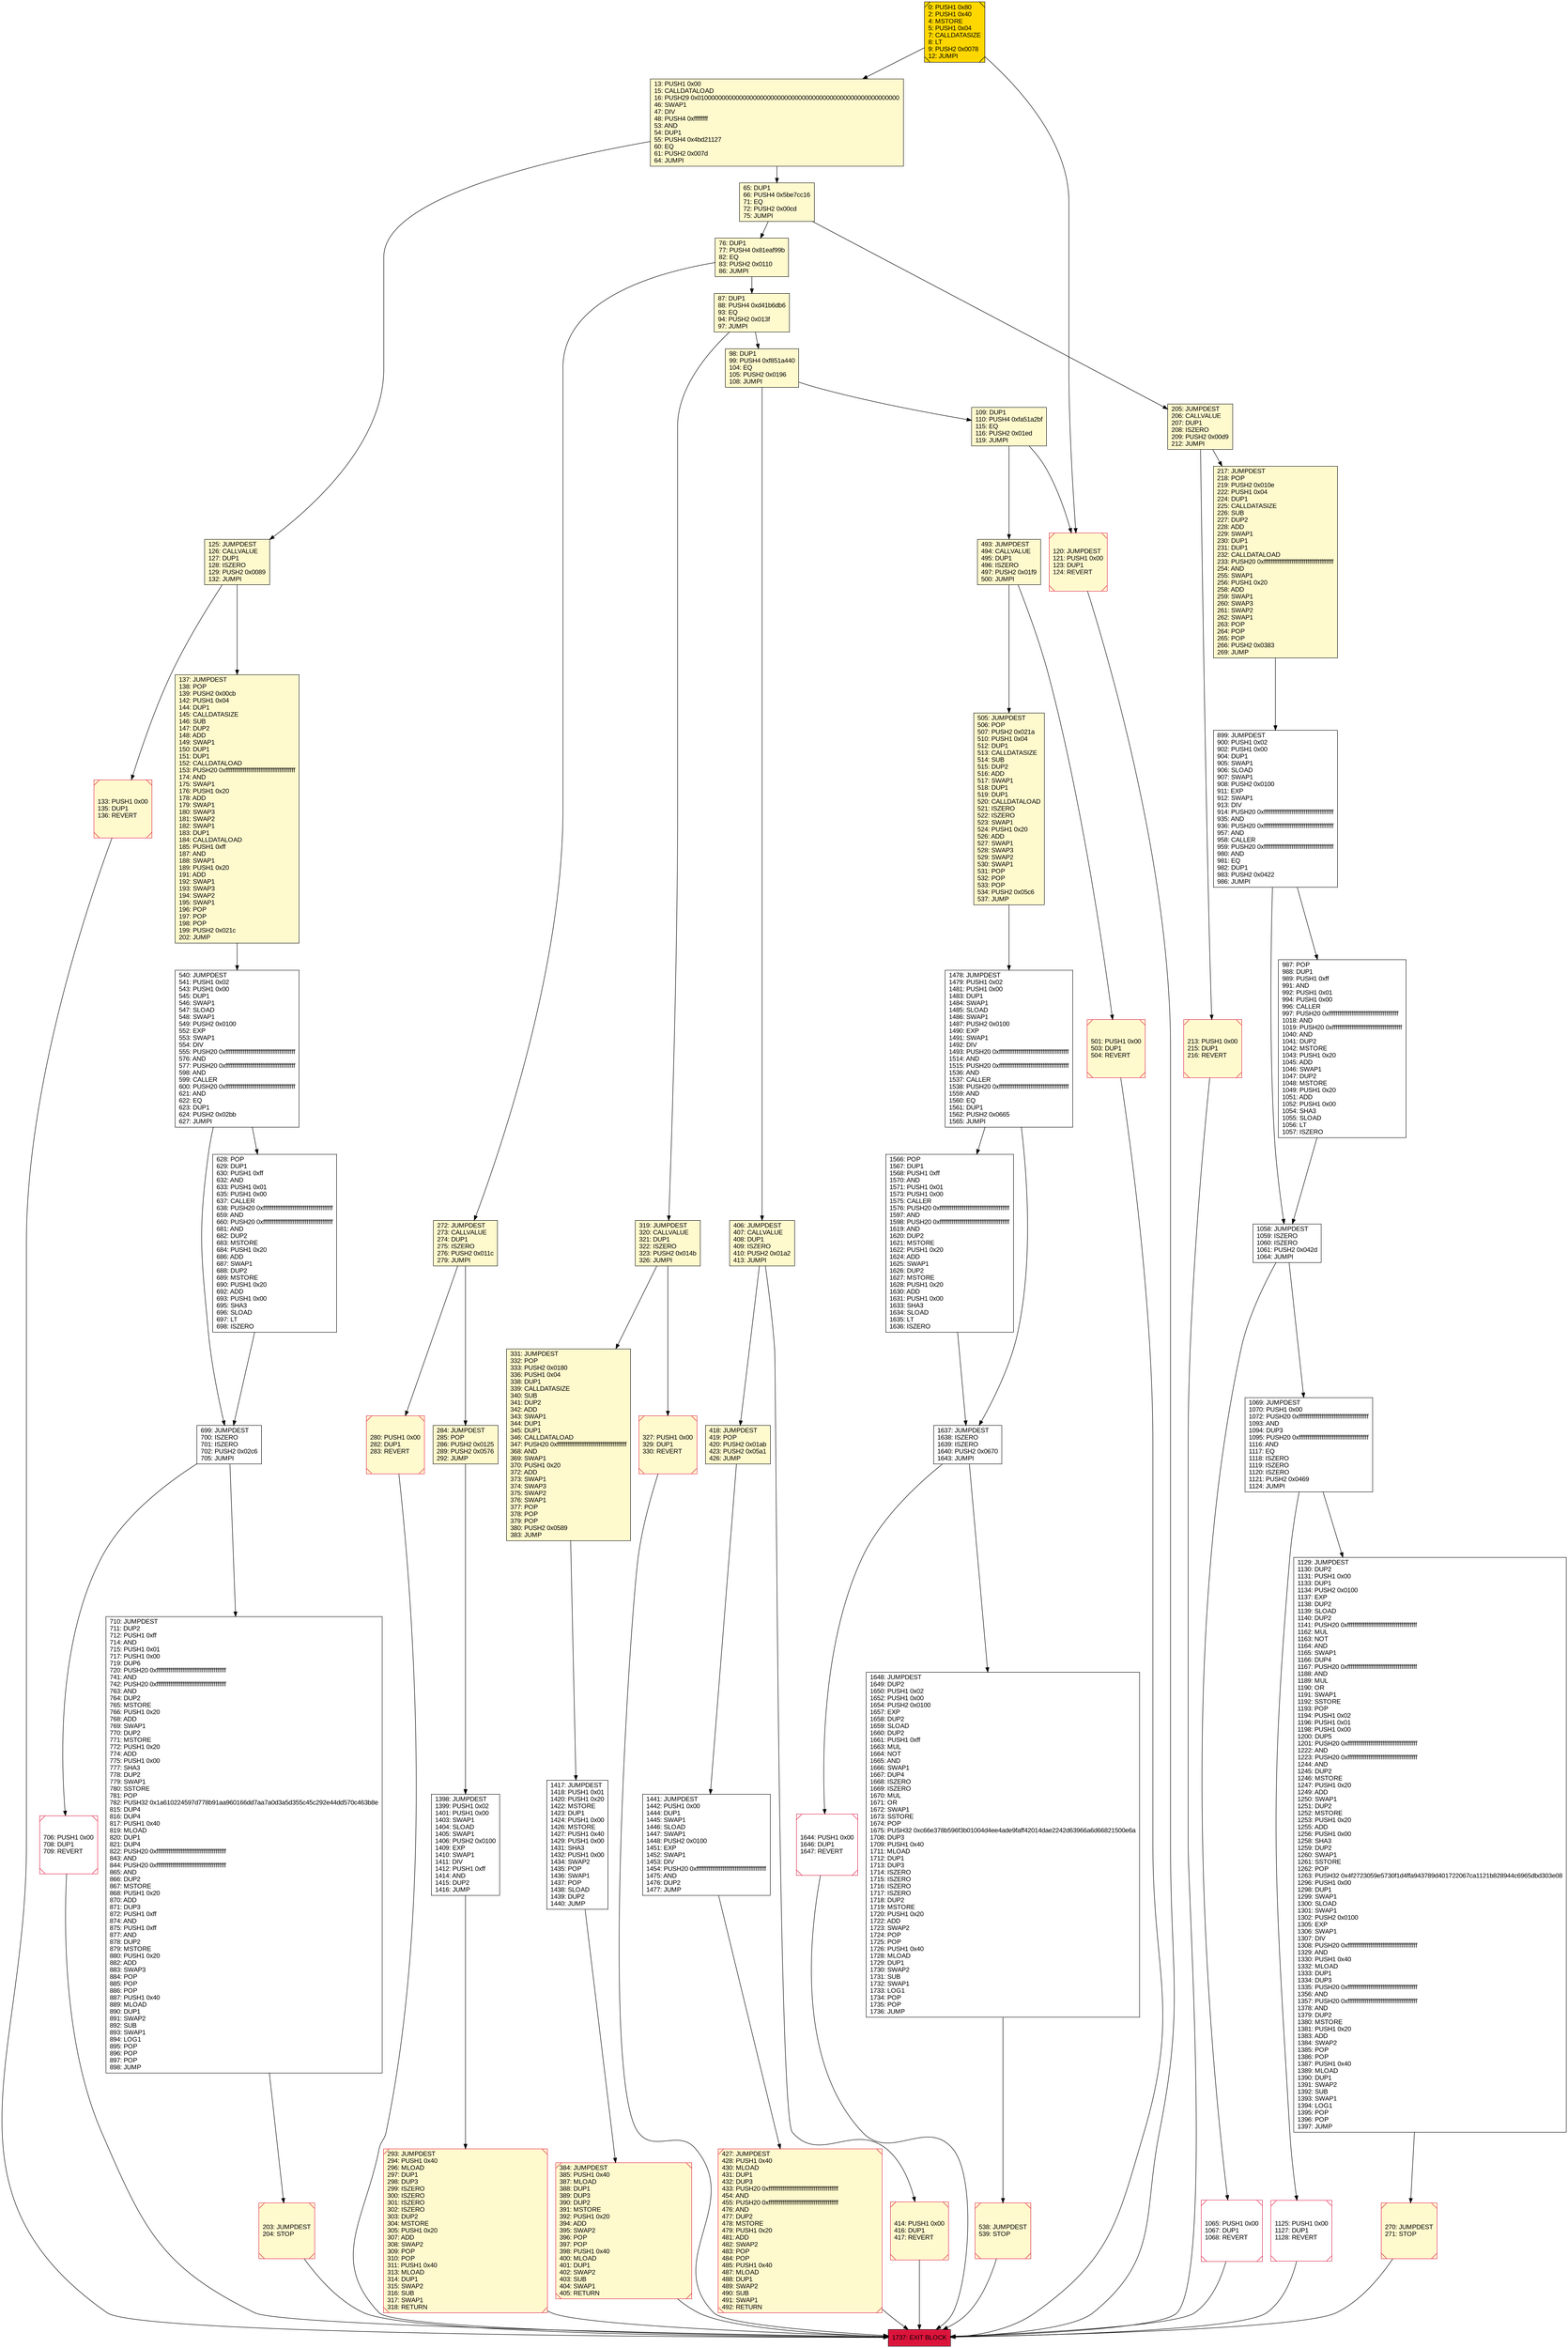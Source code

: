 digraph G {
bgcolor=transparent rankdir=UD;
node [shape=box style=filled color=black fillcolor=white fontname=arial fontcolor=black];
406 [label="406: JUMPDEST\l407: CALLVALUE\l408: DUP1\l409: ISZERO\l410: PUSH2 0x01a2\l413: JUMPI\l" fillcolor=lemonchiffon ];
1637 [label="1637: JUMPDEST\l1638: ISZERO\l1639: ISZERO\l1640: PUSH2 0x0670\l1643: JUMPI\l" ];
109 [label="109: DUP1\l110: PUSH4 0xfa51a2bf\l115: EQ\l116: PUSH2 0x01ed\l119: JUMPI\l" fillcolor=lemonchiffon ];
1065 [label="1065: PUSH1 0x00\l1067: DUP1\l1068: REVERT\l" shape=Msquare color=crimson ];
98 [label="98: DUP1\l99: PUSH4 0xf851a440\l104: EQ\l105: PUSH2 0x0196\l108: JUMPI\l" fillcolor=lemonchiffon ];
538 [label="538: JUMPDEST\l539: STOP\l" fillcolor=lemonchiffon shape=Msquare color=crimson ];
699 [label="699: JUMPDEST\l700: ISZERO\l701: ISZERO\l702: PUSH2 0x02c6\l705: JUMPI\l" ];
1129 [label="1129: JUMPDEST\l1130: DUP2\l1131: PUSH1 0x00\l1133: DUP1\l1134: PUSH2 0x0100\l1137: EXP\l1138: DUP2\l1139: SLOAD\l1140: DUP2\l1141: PUSH20 0xffffffffffffffffffffffffffffffffffffffff\l1162: MUL\l1163: NOT\l1164: AND\l1165: SWAP1\l1166: DUP4\l1167: PUSH20 0xffffffffffffffffffffffffffffffffffffffff\l1188: AND\l1189: MUL\l1190: OR\l1191: SWAP1\l1192: SSTORE\l1193: POP\l1194: PUSH1 0x02\l1196: PUSH1 0x01\l1198: PUSH1 0x00\l1200: DUP5\l1201: PUSH20 0xffffffffffffffffffffffffffffffffffffffff\l1222: AND\l1223: PUSH20 0xffffffffffffffffffffffffffffffffffffffff\l1244: AND\l1245: DUP2\l1246: MSTORE\l1247: PUSH1 0x20\l1249: ADD\l1250: SWAP1\l1251: DUP2\l1252: MSTORE\l1253: PUSH1 0x20\l1255: ADD\l1256: PUSH1 0x00\l1258: SHA3\l1259: DUP2\l1260: SWAP1\l1261: SSTORE\l1262: POP\l1263: PUSH32 0x4f2723059e5730f1d4ffa943789d401722067ca1121b828944c6965dbd303e08\l1296: PUSH1 0x00\l1298: DUP1\l1299: SWAP1\l1300: SLOAD\l1301: SWAP1\l1302: PUSH2 0x0100\l1305: EXP\l1306: SWAP1\l1307: DIV\l1308: PUSH20 0xffffffffffffffffffffffffffffffffffffffff\l1329: AND\l1330: PUSH1 0x40\l1332: MLOAD\l1333: DUP1\l1334: DUP3\l1335: PUSH20 0xffffffffffffffffffffffffffffffffffffffff\l1356: AND\l1357: PUSH20 0xffffffffffffffffffffffffffffffffffffffff\l1378: AND\l1379: DUP2\l1380: MSTORE\l1381: PUSH1 0x20\l1383: ADD\l1384: SWAP2\l1385: POP\l1386: POP\l1387: PUSH1 0x40\l1389: MLOAD\l1390: DUP1\l1391: SWAP2\l1392: SUB\l1393: SWAP1\l1394: LOG1\l1395: POP\l1396: POP\l1397: JUMP\l" ];
1441 [label="1441: JUMPDEST\l1442: PUSH1 0x00\l1444: DUP1\l1445: SWAP1\l1446: SLOAD\l1447: SWAP1\l1448: PUSH2 0x0100\l1451: EXP\l1452: SWAP1\l1453: DIV\l1454: PUSH20 0xffffffffffffffffffffffffffffffffffffffff\l1475: AND\l1476: DUP2\l1477: JUMP\l" ];
293 [label="293: JUMPDEST\l294: PUSH1 0x40\l296: MLOAD\l297: DUP1\l298: DUP3\l299: ISZERO\l300: ISZERO\l301: ISZERO\l302: ISZERO\l303: DUP2\l304: MSTORE\l305: PUSH1 0x20\l307: ADD\l308: SWAP2\l309: POP\l310: POP\l311: PUSH1 0x40\l313: MLOAD\l314: DUP1\l315: SWAP2\l316: SUB\l317: SWAP1\l318: RETURN\l" fillcolor=lemonchiffon shape=Msquare color=crimson ];
540 [label="540: JUMPDEST\l541: PUSH1 0x02\l543: PUSH1 0x00\l545: DUP1\l546: SWAP1\l547: SLOAD\l548: SWAP1\l549: PUSH2 0x0100\l552: EXP\l553: SWAP1\l554: DIV\l555: PUSH20 0xffffffffffffffffffffffffffffffffffffffff\l576: AND\l577: PUSH20 0xffffffffffffffffffffffffffffffffffffffff\l598: AND\l599: CALLER\l600: PUSH20 0xffffffffffffffffffffffffffffffffffffffff\l621: AND\l622: EQ\l623: DUP1\l624: PUSH2 0x02bb\l627: JUMPI\l" ];
270 [label="270: JUMPDEST\l271: STOP\l" fillcolor=lemonchiffon shape=Msquare color=crimson ];
899 [label="899: JUMPDEST\l900: PUSH1 0x02\l902: PUSH1 0x00\l904: DUP1\l905: SWAP1\l906: SLOAD\l907: SWAP1\l908: PUSH2 0x0100\l911: EXP\l912: SWAP1\l913: DIV\l914: PUSH20 0xffffffffffffffffffffffffffffffffffffffff\l935: AND\l936: PUSH20 0xffffffffffffffffffffffffffffffffffffffff\l957: AND\l958: CALLER\l959: PUSH20 0xffffffffffffffffffffffffffffffffffffffff\l980: AND\l981: EQ\l982: DUP1\l983: PUSH2 0x0422\l986: JUMPI\l" ];
1058 [label="1058: JUMPDEST\l1059: ISZERO\l1060: ISZERO\l1061: PUSH2 0x042d\l1064: JUMPI\l" ];
1069 [label="1069: JUMPDEST\l1070: PUSH1 0x00\l1072: PUSH20 0xffffffffffffffffffffffffffffffffffffffff\l1093: AND\l1094: DUP3\l1095: PUSH20 0xffffffffffffffffffffffffffffffffffffffff\l1116: AND\l1117: EQ\l1118: ISZERO\l1119: ISZERO\l1120: ISZERO\l1121: PUSH2 0x0469\l1124: JUMPI\l" ];
133 [label="133: PUSH1 0x00\l135: DUP1\l136: REVERT\l" fillcolor=lemonchiffon shape=Msquare color=crimson ];
137 [label="137: JUMPDEST\l138: POP\l139: PUSH2 0x00cb\l142: PUSH1 0x04\l144: DUP1\l145: CALLDATASIZE\l146: SUB\l147: DUP2\l148: ADD\l149: SWAP1\l150: DUP1\l151: DUP1\l152: CALLDATALOAD\l153: PUSH20 0xffffffffffffffffffffffffffffffffffffffff\l174: AND\l175: SWAP1\l176: PUSH1 0x20\l178: ADD\l179: SWAP1\l180: SWAP3\l181: SWAP2\l182: SWAP1\l183: DUP1\l184: CALLDATALOAD\l185: PUSH1 0xff\l187: AND\l188: SWAP1\l189: PUSH1 0x20\l191: ADD\l192: SWAP1\l193: SWAP3\l194: SWAP2\l195: SWAP1\l196: POP\l197: POP\l198: POP\l199: PUSH2 0x021c\l202: JUMP\l" fillcolor=lemonchiffon ];
217 [label="217: JUMPDEST\l218: POP\l219: PUSH2 0x010e\l222: PUSH1 0x04\l224: DUP1\l225: CALLDATASIZE\l226: SUB\l227: DUP2\l228: ADD\l229: SWAP1\l230: DUP1\l231: DUP1\l232: CALLDATALOAD\l233: PUSH20 0xffffffffffffffffffffffffffffffffffffffff\l254: AND\l255: SWAP1\l256: PUSH1 0x20\l258: ADD\l259: SWAP1\l260: SWAP3\l261: SWAP2\l262: SWAP1\l263: POP\l264: POP\l265: POP\l266: PUSH2 0x0383\l269: JUMP\l" fillcolor=lemonchiffon ];
205 [label="205: JUMPDEST\l206: CALLVALUE\l207: DUP1\l208: ISZERO\l209: PUSH2 0x00d9\l212: JUMPI\l" fillcolor=lemonchiffon ];
1648 [label="1648: JUMPDEST\l1649: DUP2\l1650: PUSH1 0x02\l1652: PUSH1 0x00\l1654: PUSH2 0x0100\l1657: EXP\l1658: DUP2\l1659: SLOAD\l1660: DUP2\l1661: PUSH1 0xff\l1663: MUL\l1664: NOT\l1665: AND\l1666: SWAP1\l1667: DUP4\l1668: ISZERO\l1669: ISZERO\l1670: MUL\l1671: OR\l1672: SWAP1\l1673: SSTORE\l1674: POP\l1675: PUSH32 0xc66e378b596f3b01004d4ee4ade9faff42014dae2242d63966a6d66821500e6a\l1708: DUP3\l1709: PUSH1 0x40\l1711: MLOAD\l1712: DUP1\l1713: DUP3\l1714: ISZERO\l1715: ISZERO\l1716: ISZERO\l1717: ISZERO\l1718: DUP2\l1719: MSTORE\l1720: PUSH1 0x20\l1722: ADD\l1723: SWAP2\l1724: POP\l1725: POP\l1726: PUSH1 0x40\l1728: MLOAD\l1729: DUP1\l1730: SWAP2\l1731: SUB\l1732: SWAP1\l1733: LOG1\l1734: POP\l1735: POP\l1736: JUMP\l" ];
384 [label="384: JUMPDEST\l385: PUSH1 0x40\l387: MLOAD\l388: DUP1\l389: DUP3\l390: DUP2\l391: MSTORE\l392: PUSH1 0x20\l394: ADD\l395: SWAP2\l396: POP\l397: POP\l398: PUSH1 0x40\l400: MLOAD\l401: DUP1\l402: SWAP2\l403: SUB\l404: SWAP1\l405: RETURN\l" fillcolor=lemonchiffon shape=Msquare color=crimson ];
125 [label="125: JUMPDEST\l126: CALLVALUE\l127: DUP1\l128: ISZERO\l129: PUSH2 0x0089\l132: JUMPI\l" fillcolor=lemonchiffon ];
280 [label="280: PUSH1 0x00\l282: DUP1\l283: REVERT\l" fillcolor=lemonchiffon shape=Msquare color=crimson ];
0 [label="0: PUSH1 0x80\l2: PUSH1 0x40\l4: MSTORE\l5: PUSH1 0x04\l7: CALLDATASIZE\l8: LT\l9: PUSH2 0x0078\l12: JUMPI\l" fillcolor=lemonchiffon shape=Msquare fillcolor=gold ];
284 [label="284: JUMPDEST\l285: POP\l286: PUSH2 0x0125\l289: PUSH2 0x0576\l292: JUMP\l" fillcolor=lemonchiffon ];
414 [label="414: PUSH1 0x00\l416: DUP1\l417: REVERT\l" fillcolor=lemonchiffon shape=Msquare color=crimson ];
1566 [label="1566: POP\l1567: DUP1\l1568: PUSH1 0xff\l1570: AND\l1571: PUSH1 0x01\l1573: PUSH1 0x00\l1575: CALLER\l1576: PUSH20 0xffffffffffffffffffffffffffffffffffffffff\l1597: AND\l1598: PUSH20 0xffffffffffffffffffffffffffffffffffffffff\l1619: AND\l1620: DUP2\l1621: MSTORE\l1622: PUSH1 0x20\l1624: ADD\l1625: SWAP1\l1626: DUP2\l1627: MSTORE\l1628: PUSH1 0x20\l1630: ADD\l1631: PUSH1 0x00\l1633: SHA3\l1634: SLOAD\l1635: LT\l1636: ISZERO\l" ];
65 [label="65: DUP1\l66: PUSH4 0x5be7cc16\l71: EQ\l72: PUSH2 0x00cd\l75: JUMPI\l" fillcolor=lemonchiffon ];
1125 [label="1125: PUSH1 0x00\l1127: DUP1\l1128: REVERT\l" shape=Msquare color=crimson ];
493 [label="493: JUMPDEST\l494: CALLVALUE\l495: DUP1\l496: ISZERO\l497: PUSH2 0x01f9\l500: JUMPI\l" fillcolor=lemonchiffon ];
1737 [label="1737: EXIT BLOCK\l" fillcolor=crimson ];
1644 [label="1644: PUSH1 0x00\l1646: DUP1\l1647: REVERT\l" shape=Msquare color=crimson ];
1417 [label="1417: JUMPDEST\l1418: PUSH1 0x01\l1420: PUSH1 0x20\l1422: MSTORE\l1423: DUP1\l1424: PUSH1 0x00\l1426: MSTORE\l1427: PUSH1 0x40\l1429: PUSH1 0x00\l1431: SHA3\l1432: PUSH1 0x00\l1434: SWAP2\l1435: POP\l1436: SWAP1\l1437: POP\l1438: SLOAD\l1439: DUP2\l1440: JUMP\l" ];
272 [label="272: JUMPDEST\l273: CALLVALUE\l274: DUP1\l275: ISZERO\l276: PUSH2 0x011c\l279: JUMPI\l" fillcolor=lemonchiffon ];
319 [label="319: JUMPDEST\l320: CALLVALUE\l321: DUP1\l322: ISZERO\l323: PUSH2 0x014b\l326: JUMPI\l" fillcolor=lemonchiffon ];
501 [label="501: PUSH1 0x00\l503: DUP1\l504: REVERT\l" fillcolor=lemonchiffon shape=Msquare color=crimson ];
628 [label="628: POP\l629: DUP1\l630: PUSH1 0xff\l632: AND\l633: PUSH1 0x01\l635: PUSH1 0x00\l637: CALLER\l638: PUSH20 0xffffffffffffffffffffffffffffffffffffffff\l659: AND\l660: PUSH20 0xffffffffffffffffffffffffffffffffffffffff\l681: AND\l682: DUP2\l683: MSTORE\l684: PUSH1 0x20\l686: ADD\l687: SWAP1\l688: DUP2\l689: MSTORE\l690: PUSH1 0x20\l692: ADD\l693: PUSH1 0x00\l695: SHA3\l696: SLOAD\l697: LT\l698: ISZERO\l" ];
331 [label="331: JUMPDEST\l332: POP\l333: PUSH2 0x0180\l336: PUSH1 0x04\l338: DUP1\l339: CALLDATASIZE\l340: SUB\l341: DUP2\l342: ADD\l343: SWAP1\l344: DUP1\l345: DUP1\l346: CALLDATALOAD\l347: PUSH20 0xffffffffffffffffffffffffffffffffffffffff\l368: AND\l369: SWAP1\l370: PUSH1 0x20\l372: ADD\l373: SWAP1\l374: SWAP3\l375: SWAP2\l376: SWAP1\l377: POP\l378: POP\l379: POP\l380: PUSH2 0x0589\l383: JUMP\l" fillcolor=lemonchiffon ];
203 [label="203: JUMPDEST\l204: STOP\l" fillcolor=lemonchiffon shape=Msquare color=crimson ];
87 [label="87: DUP1\l88: PUSH4 0xd41b6db6\l93: EQ\l94: PUSH2 0x013f\l97: JUMPI\l" fillcolor=lemonchiffon ];
706 [label="706: PUSH1 0x00\l708: DUP1\l709: REVERT\l" shape=Msquare color=crimson ];
327 [label="327: PUSH1 0x00\l329: DUP1\l330: REVERT\l" fillcolor=lemonchiffon shape=Msquare color=crimson ];
710 [label="710: JUMPDEST\l711: DUP2\l712: PUSH1 0xff\l714: AND\l715: PUSH1 0x01\l717: PUSH1 0x00\l719: DUP6\l720: PUSH20 0xffffffffffffffffffffffffffffffffffffffff\l741: AND\l742: PUSH20 0xffffffffffffffffffffffffffffffffffffffff\l763: AND\l764: DUP2\l765: MSTORE\l766: PUSH1 0x20\l768: ADD\l769: SWAP1\l770: DUP2\l771: MSTORE\l772: PUSH1 0x20\l774: ADD\l775: PUSH1 0x00\l777: SHA3\l778: DUP2\l779: SWAP1\l780: SSTORE\l781: POP\l782: PUSH32 0x1a610224597d778b91aa960166dd7aa7a0d3a5d355c45c292e44dd570c463b8e\l815: DUP4\l816: DUP4\l817: PUSH1 0x40\l819: MLOAD\l820: DUP1\l821: DUP4\l822: PUSH20 0xffffffffffffffffffffffffffffffffffffffff\l843: AND\l844: PUSH20 0xffffffffffffffffffffffffffffffffffffffff\l865: AND\l866: DUP2\l867: MSTORE\l868: PUSH1 0x20\l870: ADD\l871: DUP3\l872: PUSH1 0xff\l874: AND\l875: PUSH1 0xff\l877: AND\l878: DUP2\l879: MSTORE\l880: PUSH1 0x20\l882: ADD\l883: SWAP3\l884: POP\l885: POP\l886: POP\l887: PUSH1 0x40\l889: MLOAD\l890: DUP1\l891: SWAP2\l892: SUB\l893: SWAP1\l894: LOG1\l895: POP\l896: POP\l897: POP\l898: JUMP\l" ];
13 [label="13: PUSH1 0x00\l15: CALLDATALOAD\l16: PUSH29 0x0100000000000000000000000000000000000000000000000000000000\l46: SWAP1\l47: DIV\l48: PUSH4 0xffffffff\l53: AND\l54: DUP1\l55: PUSH4 0x4bd21127\l60: EQ\l61: PUSH2 0x007d\l64: JUMPI\l" fillcolor=lemonchiffon ];
418 [label="418: JUMPDEST\l419: POP\l420: PUSH2 0x01ab\l423: PUSH2 0x05a1\l426: JUMP\l" fillcolor=lemonchiffon ];
213 [label="213: PUSH1 0x00\l215: DUP1\l216: REVERT\l" fillcolor=lemonchiffon shape=Msquare color=crimson ];
505 [label="505: JUMPDEST\l506: POP\l507: PUSH2 0x021a\l510: PUSH1 0x04\l512: DUP1\l513: CALLDATASIZE\l514: SUB\l515: DUP2\l516: ADD\l517: SWAP1\l518: DUP1\l519: DUP1\l520: CALLDATALOAD\l521: ISZERO\l522: ISZERO\l523: SWAP1\l524: PUSH1 0x20\l526: ADD\l527: SWAP1\l528: SWAP3\l529: SWAP2\l530: SWAP1\l531: POP\l532: POP\l533: POP\l534: PUSH2 0x05c6\l537: JUMP\l" fillcolor=lemonchiffon ];
76 [label="76: DUP1\l77: PUSH4 0x81eaf99b\l82: EQ\l83: PUSH2 0x0110\l86: JUMPI\l" fillcolor=lemonchiffon ];
427 [label="427: JUMPDEST\l428: PUSH1 0x40\l430: MLOAD\l431: DUP1\l432: DUP3\l433: PUSH20 0xffffffffffffffffffffffffffffffffffffffff\l454: AND\l455: PUSH20 0xffffffffffffffffffffffffffffffffffffffff\l476: AND\l477: DUP2\l478: MSTORE\l479: PUSH1 0x20\l481: ADD\l482: SWAP2\l483: POP\l484: POP\l485: PUSH1 0x40\l487: MLOAD\l488: DUP1\l489: SWAP2\l490: SUB\l491: SWAP1\l492: RETURN\l" fillcolor=lemonchiffon shape=Msquare color=crimson ];
1478 [label="1478: JUMPDEST\l1479: PUSH1 0x02\l1481: PUSH1 0x00\l1483: DUP1\l1484: SWAP1\l1485: SLOAD\l1486: SWAP1\l1487: PUSH2 0x0100\l1490: EXP\l1491: SWAP1\l1492: DIV\l1493: PUSH20 0xffffffffffffffffffffffffffffffffffffffff\l1514: AND\l1515: PUSH20 0xffffffffffffffffffffffffffffffffffffffff\l1536: AND\l1537: CALLER\l1538: PUSH20 0xffffffffffffffffffffffffffffffffffffffff\l1559: AND\l1560: EQ\l1561: DUP1\l1562: PUSH2 0x0665\l1565: JUMPI\l" ];
987 [label="987: POP\l988: DUP1\l989: PUSH1 0xff\l991: AND\l992: PUSH1 0x01\l994: PUSH1 0x00\l996: CALLER\l997: PUSH20 0xffffffffffffffffffffffffffffffffffffffff\l1018: AND\l1019: PUSH20 0xffffffffffffffffffffffffffffffffffffffff\l1040: AND\l1041: DUP2\l1042: MSTORE\l1043: PUSH1 0x20\l1045: ADD\l1046: SWAP1\l1047: DUP2\l1048: MSTORE\l1049: PUSH1 0x20\l1051: ADD\l1052: PUSH1 0x00\l1054: SHA3\l1055: SLOAD\l1056: LT\l1057: ISZERO\l" ];
120 [label="120: JUMPDEST\l121: PUSH1 0x00\l123: DUP1\l124: REVERT\l" fillcolor=lemonchiffon shape=Msquare color=crimson ];
1398 [label="1398: JUMPDEST\l1399: PUSH1 0x02\l1401: PUSH1 0x00\l1403: SWAP1\l1404: SLOAD\l1405: SWAP1\l1406: PUSH2 0x0100\l1409: EXP\l1410: SWAP1\l1411: DIV\l1412: PUSH1 0xff\l1414: AND\l1415: DUP2\l1416: JUMP\l" ];
98 -> 109;
899 -> 1058;
1644 -> 1737;
540 -> 699;
331 -> 1417;
1129 -> 270;
319 -> 331;
98 -> 406;
505 -> 1478;
1125 -> 1737;
493 -> 501;
203 -> 1737;
1058 -> 1065;
76 -> 87;
205 -> 217;
125 -> 133;
501 -> 1737;
125 -> 137;
76 -> 272;
706 -> 1737;
13 -> 65;
327 -> 1737;
427 -> 1737;
65 -> 76;
87 -> 319;
493 -> 505;
1069 -> 1129;
120 -> 1737;
217 -> 899;
319 -> 327;
1637 -> 1648;
710 -> 203;
1566 -> 1637;
137 -> 540;
213 -> 1737;
406 -> 414;
1058 -> 1069;
1648 -> 538;
284 -> 1398;
1065 -> 1737;
205 -> 213;
1478 -> 1566;
0 -> 120;
538 -> 1737;
628 -> 699;
1637 -> 1644;
109 -> 493;
540 -> 628;
293 -> 1737;
270 -> 1737;
0 -> 13;
13 -> 125;
1417 -> 384;
987 -> 1058;
1069 -> 1125;
899 -> 987;
1398 -> 293;
87 -> 98;
272 -> 280;
272 -> 284;
133 -> 1737;
406 -> 418;
1441 -> 427;
280 -> 1737;
699 -> 706;
65 -> 205;
699 -> 710;
109 -> 120;
414 -> 1737;
418 -> 1441;
384 -> 1737;
1478 -> 1637;
}